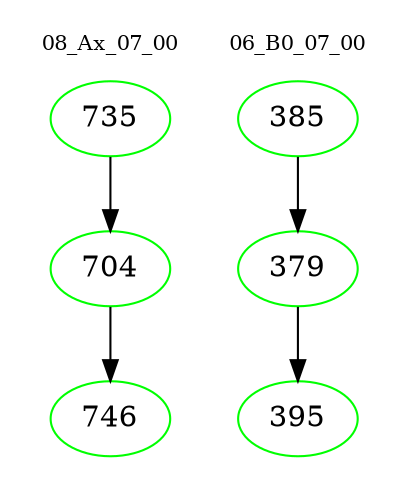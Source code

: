digraph{
subgraph cluster_0 {
color = white
label = "08_Ax_07_00";
fontsize=10;
T0_735 [label="735", color="green"]
T0_735 -> T0_704 [color="black"]
T0_704 [label="704", color="green"]
T0_704 -> T0_746 [color="black"]
T0_746 [label="746", color="green"]
}
subgraph cluster_1 {
color = white
label = "06_B0_07_00";
fontsize=10;
T1_385 [label="385", color="green"]
T1_385 -> T1_379 [color="black"]
T1_379 [label="379", color="green"]
T1_379 -> T1_395 [color="black"]
T1_395 [label="395", color="green"]
}
}
